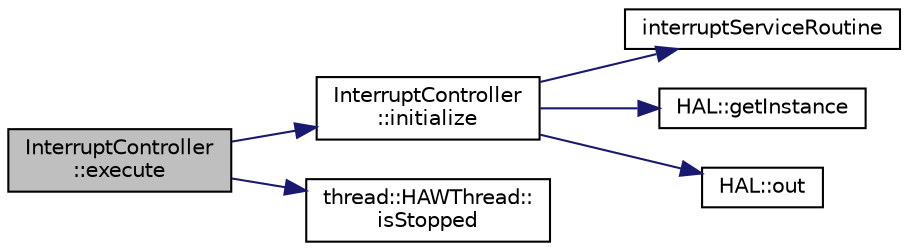 digraph "InterruptController::execute"
{
  edge [fontname="Helvetica",fontsize="10",labelfontname="Helvetica",labelfontsize="10"];
  node [fontname="Helvetica",fontsize="10",shape=record];
  rankdir="LR";
  Node1 [label="InterruptController\l::execute",height=0.2,width=0.4,color="black", fillcolor="grey75", style="filled" fontcolor="black"];
  Node1 -> Node2 [color="midnightblue",fontsize="10",style="solid",fontname="Helvetica"];
  Node2 [label="InterruptController\l::initialize",height=0.2,width=0.4,color="black", fillcolor="white", style="filled",URL="$class_interrupt_controller.html#a0efac3202d89e9018e1d33967ad38e7b"];
  Node2 -> Node3 [color="midnightblue",fontsize="10",style="solid",fontname="Helvetica"];
  Node3 [label="interruptServiceRoutine",height=0.2,width=0.4,color="black", fillcolor="white", style="filled",URL="$_interrupt_controller_8cpp.html#ab61a2e38cb0e30cdd4a4c6be00bb9311"];
  Node2 -> Node4 [color="midnightblue",fontsize="10",style="solid",fontname="Helvetica"];
  Node4 [label="HAL::getInstance",height=0.2,width=0.4,color="black", fillcolor="white", style="filled",URL="$class_h_a_l.html#a16c6da333746b6c43268051a96ed8eae"];
  Node2 -> Node5 [color="midnightblue",fontsize="10",style="solid",fontname="Helvetica"];
  Node5 [label="HAL::out",height=0.2,width=0.4,color="black", fillcolor="white", style="filled",URL="$class_h_a_l.html#a276e92a943c7a0fa833d61c8181cc5cd"];
  Node1 -> Node6 [color="midnightblue",fontsize="10",style="solid",fontname="Helvetica"];
  Node6 [label="thread::HAWThread::\lisStopped",height=0.2,width=0.4,color="black", fillcolor="white", style="filled",URL="$classthread_1_1_h_a_w_thread.html#a46e9f127856f36917b3a8a345b7be5ee"];
}
